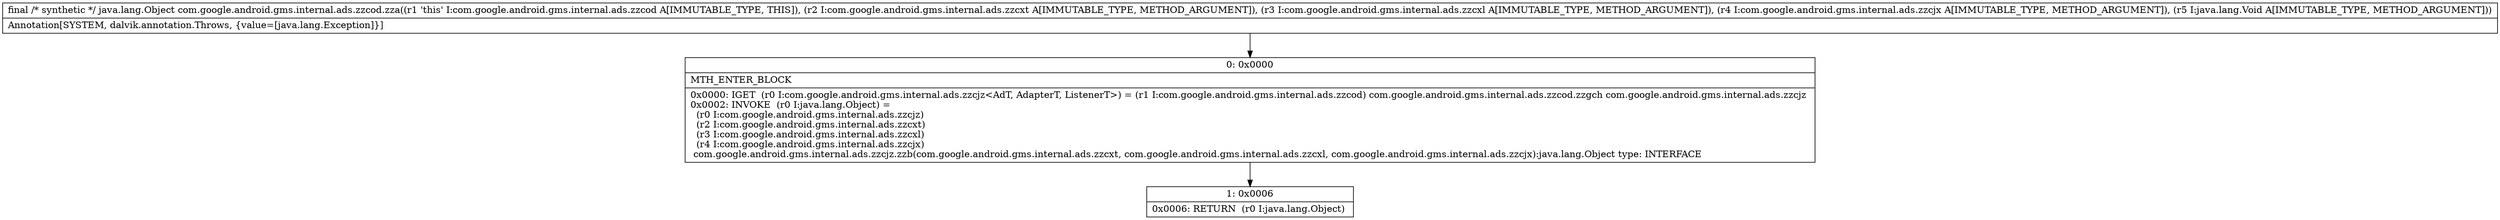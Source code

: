digraph "CFG forcom.google.android.gms.internal.ads.zzcod.zza(Lcom\/google\/android\/gms\/internal\/ads\/zzcxt;Lcom\/google\/android\/gms\/internal\/ads\/zzcxl;Lcom\/google\/android\/gms\/internal\/ads\/zzcjx;Ljava\/lang\/Void;)Ljava\/lang\/Object;" {
Node_0 [shape=record,label="{0\:\ 0x0000|MTH_ENTER_BLOCK\l|0x0000: IGET  (r0 I:com.google.android.gms.internal.ads.zzcjz\<AdT, AdapterT, ListenerT\>) = (r1 I:com.google.android.gms.internal.ads.zzcod) com.google.android.gms.internal.ads.zzcod.zzgch com.google.android.gms.internal.ads.zzcjz \l0x0002: INVOKE  (r0 I:java.lang.Object) = \l  (r0 I:com.google.android.gms.internal.ads.zzcjz)\l  (r2 I:com.google.android.gms.internal.ads.zzcxt)\l  (r3 I:com.google.android.gms.internal.ads.zzcxl)\l  (r4 I:com.google.android.gms.internal.ads.zzcjx)\l com.google.android.gms.internal.ads.zzcjz.zzb(com.google.android.gms.internal.ads.zzcxt, com.google.android.gms.internal.ads.zzcxl, com.google.android.gms.internal.ads.zzcjx):java.lang.Object type: INTERFACE \l}"];
Node_1 [shape=record,label="{1\:\ 0x0006|0x0006: RETURN  (r0 I:java.lang.Object) \l}"];
MethodNode[shape=record,label="{final \/* synthetic *\/ java.lang.Object com.google.android.gms.internal.ads.zzcod.zza((r1 'this' I:com.google.android.gms.internal.ads.zzcod A[IMMUTABLE_TYPE, THIS]), (r2 I:com.google.android.gms.internal.ads.zzcxt A[IMMUTABLE_TYPE, METHOD_ARGUMENT]), (r3 I:com.google.android.gms.internal.ads.zzcxl A[IMMUTABLE_TYPE, METHOD_ARGUMENT]), (r4 I:com.google.android.gms.internal.ads.zzcjx A[IMMUTABLE_TYPE, METHOD_ARGUMENT]), (r5 I:java.lang.Void A[IMMUTABLE_TYPE, METHOD_ARGUMENT]))  | Annotation[SYSTEM, dalvik.annotation.Throws, \{value=[java.lang.Exception]\}]\l}"];
MethodNode -> Node_0;
Node_0 -> Node_1;
}

